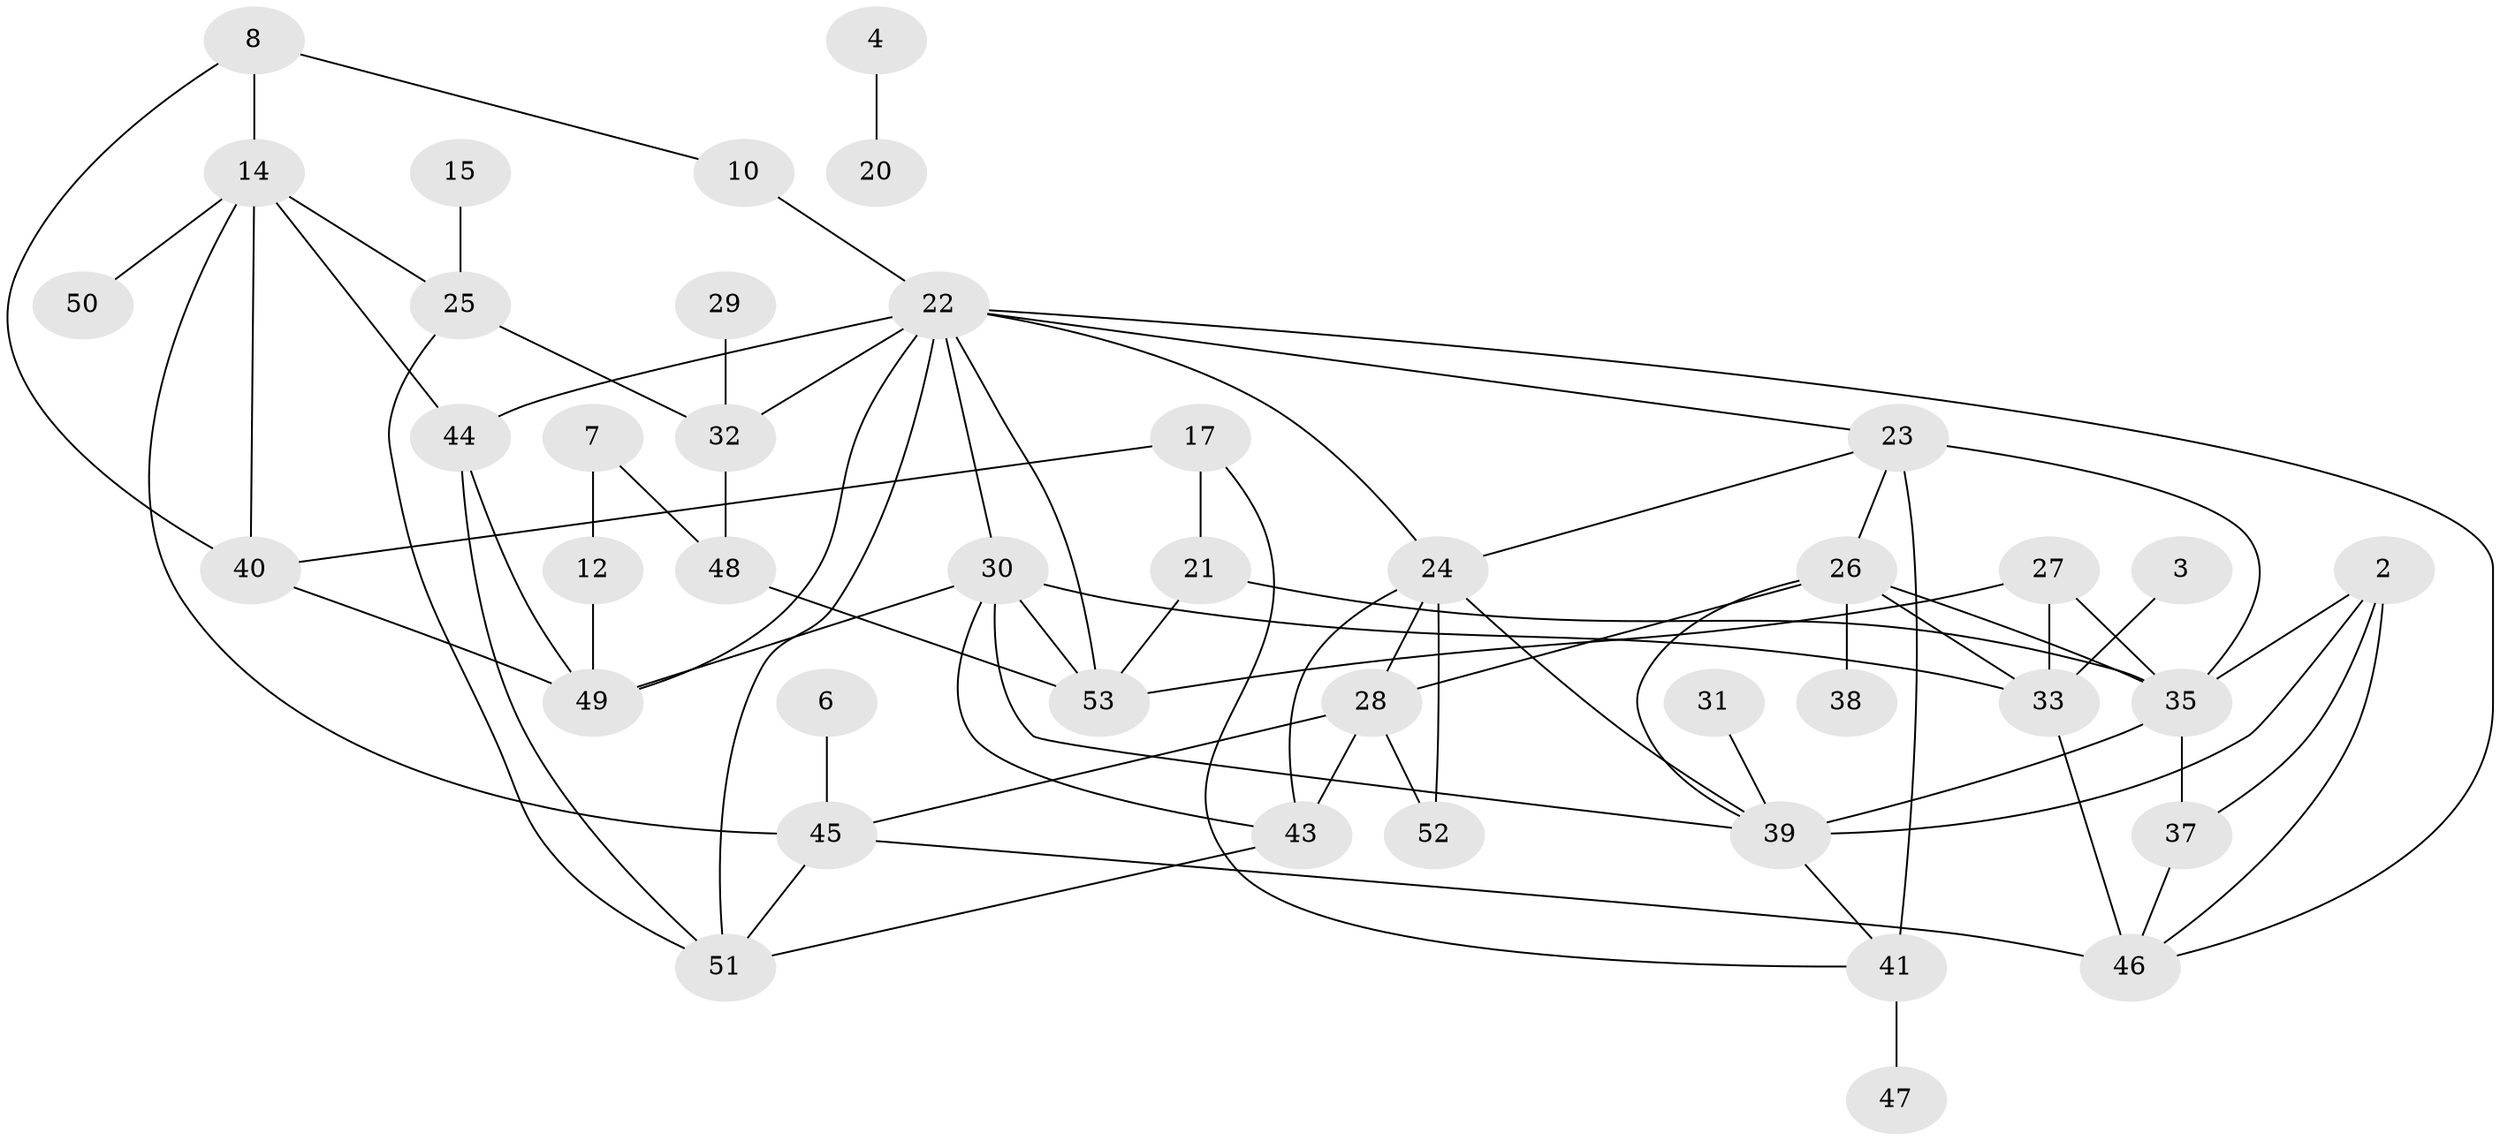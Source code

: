 // original degree distribution, {1: 0.21212121212121213, 2: 0.2727272727272727, 5: 0.05303030303030303, 3: 0.19696969696969696, 0: 0.06818181818181818, 4: 0.15151515151515152, 6: 0.030303030303030304, 7: 0.007575757575757576, 8: 0.007575757575757576}
// Generated by graph-tools (version 1.1) at 2025/35/03/04/25 23:35:55]
// undirected, 42 vertices, 76 edges
graph export_dot {
  node [color=gray90,style=filled];
  2;
  3;
  4;
  6;
  7;
  8;
  10;
  12;
  14;
  15;
  17;
  20;
  21;
  22;
  23;
  24;
  25;
  26;
  27;
  28;
  29;
  30;
  31;
  32;
  33;
  35;
  37;
  38;
  39;
  40;
  41;
  43;
  44;
  45;
  46;
  47;
  48;
  49;
  50;
  51;
  52;
  53;
  2 -- 35 [weight=1.0];
  2 -- 37 [weight=1.0];
  2 -- 39 [weight=1.0];
  2 -- 46 [weight=1.0];
  3 -- 33 [weight=1.0];
  4 -- 20 [weight=1.0];
  6 -- 45 [weight=1.0];
  7 -- 12 [weight=1.0];
  7 -- 48 [weight=1.0];
  8 -- 10 [weight=1.0];
  8 -- 14 [weight=1.0];
  8 -- 40 [weight=1.0];
  10 -- 22 [weight=1.0];
  12 -- 49 [weight=1.0];
  14 -- 25 [weight=1.0];
  14 -- 40 [weight=1.0];
  14 -- 44 [weight=1.0];
  14 -- 45 [weight=2.0];
  14 -- 50 [weight=1.0];
  15 -- 25 [weight=1.0];
  17 -- 21 [weight=1.0];
  17 -- 40 [weight=1.0];
  17 -- 41 [weight=1.0];
  21 -- 35 [weight=1.0];
  21 -- 53 [weight=2.0];
  22 -- 23 [weight=1.0];
  22 -- 24 [weight=1.0];
  22 -- 30 [weight=1.0];
  22 -- 32 [weight=1.0];
  22 -- 44 [weight=1.0];
  22 -- 46 [weight=1.0];
  22 -- 49 [weight=1.0];
  22 -- 51 [weight=1.0];
  22 -- 53 [weight=1.0];
  23 -- 24 [weight=1.0];
  23 -- 26 [weight=1.0];
  23 -- 35 [weight=1.0];
  23 -- 41 [weight=2.0];
  24 -- 28 [weight=1.0];
  24 -- 39 [weight=1.0];
  24 -- 43 [weight=1.0];
  24 -- 52 [weight=1.0];
  25 -- 32 [weight=1.0];
  25 -- 51 [weight=1.0];
  26 -- 28 [weight=1.0];
  26 -- 33 [weight=1.0];
  26 -- 35 [weight=1.0];
  26 -- 38 [weight=1.0];
  26 -- 39 [weight=2.0];
  27 -- 33 [weight=1.0];
  27 -- 35 [weight=1.0];
  27 -- 53 [weight=1.0];
  28 -- 43 [weight=1.0];
  28 -- 45 [weight=1.0];
  28 -- 52 [weight=2.0];
  29 -- 32 [weight=1.0];
  30 -- 33 [weight=1.0];
  30 -- 39 [weight=1.0];
  30 -- 43 [weight=1.0];
  30 -- 49 [weight=1.0];
  30 -- 53 [weight=1.0];
  31 -- 39 [weight=1.0];
  32 -- 48 [weight=1.0];
  33 -- 46 [weight=1.0];
  35 -- 37 [weight=1.0];
  35 -- 39 [weight=3.0];
  37 -- 46 [weight=1.0];
  39 -- 41 [weight=1.0];
  40 -- 49 [weight=2.0];
  41 -- 47 [weight=1.0];
  43 -- 51 [weight=1.0];
  44 -- 49 [weight=1.0];
  44 -- 51 [weight=1.0];
  45 -- 46 [weight=2.0];
  45 -- 51 [weight=1.0];
  48 -- 53 [weight=2.0];
}

